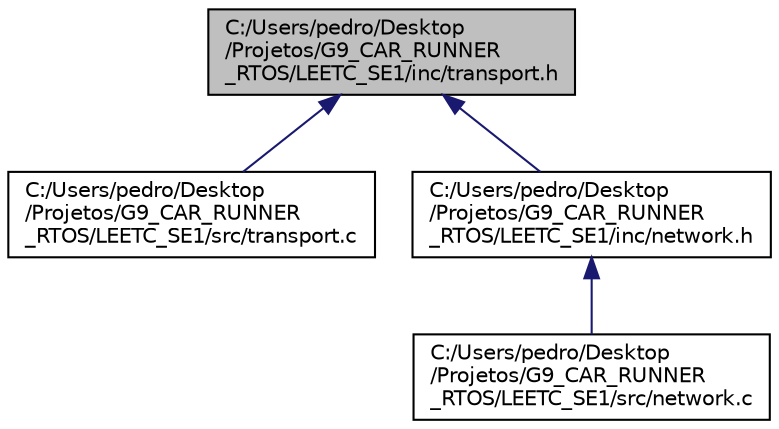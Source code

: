 digraph "C:/Users/pedro/Desktop/Projetos/G9_CAR_RUNNER_RTOS/LEETC_SE1/inc/transport.h"
{
 // LATEX_PDF_SIZE
  edge [fontname="Helvetica",fontsize="10",labelfontname="Helvetica",labelfontsize="10"];
  node [fontname="Helvetica",fontsize="10",shape=record];
  Node1 [label="C:/Users/pedro/Desktop\l/Projetos/G9_CAR_RUNNER\l_RTOS/LEETC_SE1/inc/transport.h",height=0.2,width=0.4,color="black", fillcolor="grey75", style="filled", fontcolor="black",tooltip=" "];
  Node1 -> Node2 [dir="back",color="midnightblue",fontsize="10",style="solid",fontname="Helvetica"];
  Node2 [label="C:/Users/pedro/Desktop\l/Projetos/G9_CAR_RUNNER\l_RTOS/LEETC_SE1/src/transport.c",height=0.2,width=0.4,color="black", fillcolor="white", style="filled",URL="$d2/d62/transport_8c.html",tooltip=" "];
  Node1 -> Node3 [dir="back",color="midnightblue",fontsize="10",style="solid",fontname="Helvetica"];
  Node3 [label="C:/Users/pedro/Desktop\l/Projetos/G9_CAR_RUNNER\l_RTOS/LEETC_SE1/inc/network.h",height=0.2,width=0.4,color="black", fillcolor="white", style="filled",URL="$d9/d94/network_8h.html",tooltip=" "];
  Node3 -> Node4 [dir="back",color="midnightblue",fontsize="10",style="solid",fontname="Helvetica"];
  Node4 [label="C:/Users/pedro/Desktop\l/Projetos/G9_CAR_RUNNER\l_RTOS/LEETC_SE1/src/network.c",height=0.2,width=0.4,color="black", fillcolor="white", style="filled",URL="$d6/d6e/network_8c.html",tooltip=" "];
}
